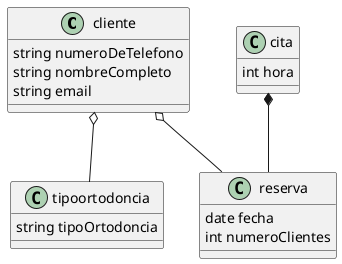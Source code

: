 @startuml

class cliente{
    string numeroDeTelefono
    string nombreCompleto
    string email
}

class tipoortodoncia{
    string tipoOrtodoncia
}

class cita{
    int hora
}

class reserva{
    date fecha
    int numeroClientes
}

cliente o-- reserva
cita *-- reserva 
cliente o-- tipoortodoncia 
@enduml